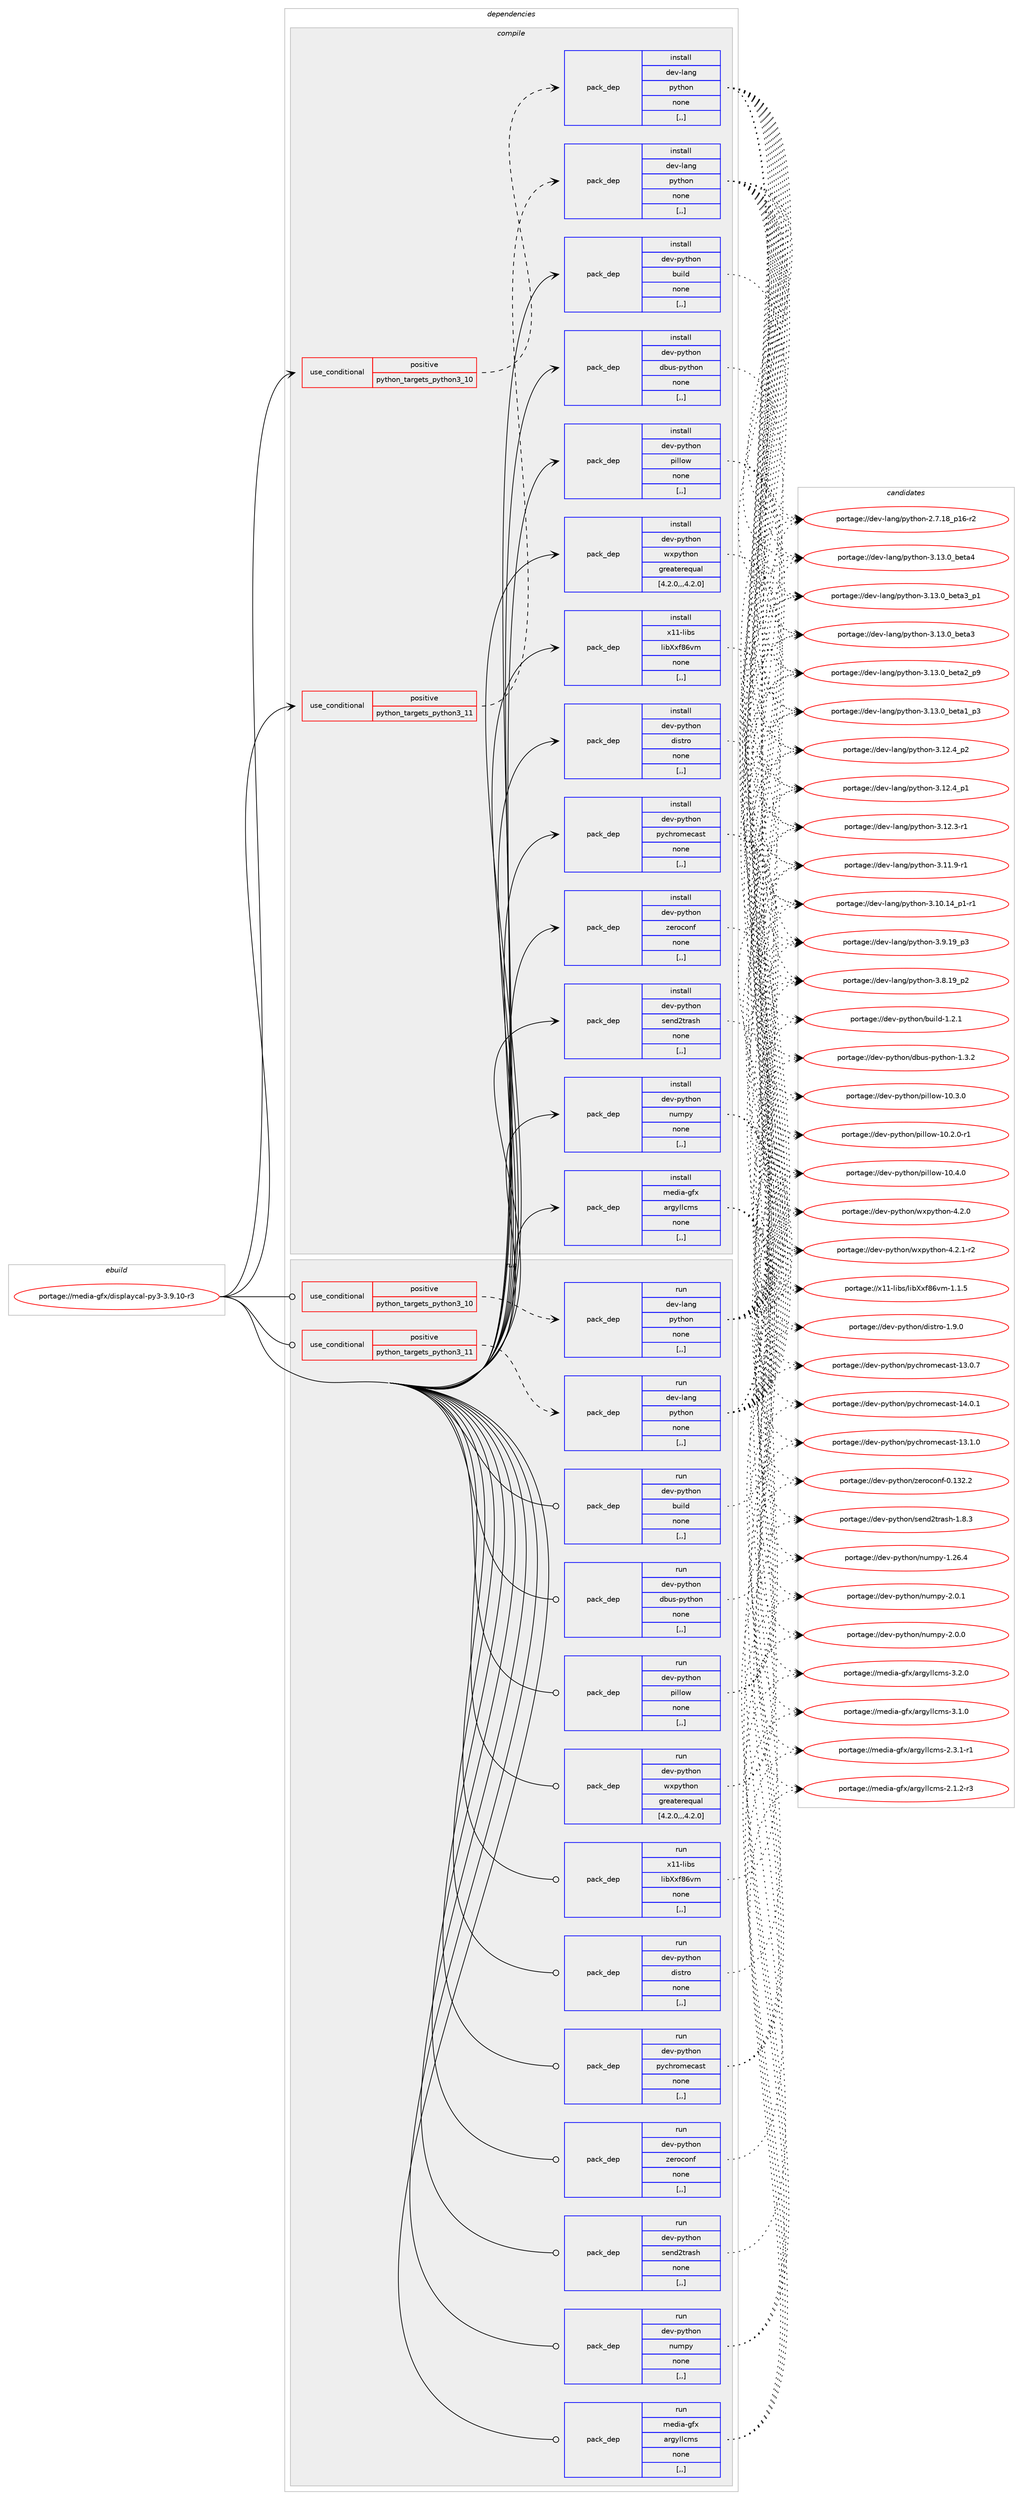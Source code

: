 digraph prolog {

# *************
# Graph options
# *************

newrank=true;
concentrate=true;
compound=true;
graph [rankdir=LR,fontname=Helvetica,fontsize=10,ranksep=1.5];#, ranksep=2.5, nodesep=0.2];
edge  [arrowhead=vee];
node  [fontname=Helvetica,fontsize=10];

# **********
# The ebuild
# **********

subgraph cluster_leftcol {
color=gray;
label=<<i>ebuild</i>>;
id [label="portage://media-gfx/displaycal-py3-3.9.10-r3", color=red, width=4, href="../media-gfx/displaycal-py3-3.9.10-r3.svg"];
}

# ****************
# The dependencies
# ****************

subgraph cluster_midcol {
color=gray;
label=<<i>dependencies</i>>;
subgraph cluster_compile {
fillcolor="#eeeeee";
style=filled;
label=<<i>compile</i>>;
subgraph cond72089 {
dependency286327 [label=<<TABLE BORDER="0" CELLBORDER="1" CELLSPACING="0" CELLPADDING="4"><TR><TD ROWSPAN="3" CELLPADDING="10">use_conditional</TD></TR><TR><TD>positive</TD></TR><TR><TD>python_targets_python3_10</TD></TR></TABLE>>, shape=none, color=red];
subgraph pack211916 {
dependency286328 [label=<<TABLE BORDER="0" CELLBORDER="1" CELLSPACING="0" CELLPADDING="4" WIDTH="220"><TR><TD ROWSPAN="6" CELLPADDING="30">pack_dep</TD></TR><TR><TD WIDTH="110">install</TD></TR><TR><TD>dev-lang</TD></TR><TR><TD>python</TD></TR><TR><TD>none</TD></TR><TR><TD>[,,]</TD></TR></TABLE>>, shape=none, color=blue];
}
dependency286327:e -> dependency286328:w [weight=20,style="dashed",arrowhead="vee"];
}
id:e -> dependency286327:w [weight=20,style="solid",arrowhead="vee"];
subgraph cond72090 {
dependency286329 [label=<<TABLE BORDER="0" CELLBORDER="1" CELLSPACING="0" CELLPADDING="4"><TR><TD ROWSPAN="3" CELLPADDING="10">use_conditional</TD></TR><TR><TD>positive</TD></TR><TR><TD>python_targets_python3_11</TD></TR></TABLE>>, shape=none, color=red];
subgraph pack211917 {
dependency286330 [label=<<TABLE BORDER="0" CELLBORDER="1" CELLSPACING="0" CELLPADDING="4" WIDTH="220"><TR><TD ROWSPAN="6" CELLPADDING="30">pack_dep</TD></TR><TR><TD WIDTH="110">install</TD></TR><TR><TD>dev-lang</TD></TR><TR><TD>python</TD></TR><TR><TD>none</TD></TR><TR><TD>[,,]</TD></TR></TABLE>>, shape=none, color=blue];
}
dependency286329:e -> dependency286330:w [weight=20,style="dashed",arrowhead="vee"];
}
id:e -> dependency286329:w [weight=20,style="solid",arrowhead="vee"];
subgraph pack211918 {
dependency286331 [label=<<TABLE BORDER="0" CELLBORDER="1" CELLSPACING="0" CELLPADDING="4" WIDTH="220"><TR><TD ROWSPAN="6" CELLPADDING="30">pack_dep</TD></TR><TR><TD WIDTH="110">install</TD></TR><TR><TD>dev-python</TD></TR><TR><TD>build</TD></TR><TR><TD>none</TD></TR><TR><TD>[,,]</TD></TR></TABLE>>, shape=none, color=blue];
}
id:e -> dependency286331:w [weight=20,style="solid",arrowhead="vee"];
subgraph pack211919 {
dependency286332 [label=<<TABLE BORDER="0" CELLBORDER="1" CELLSPACING="0" CELLPADDING="4" WIDTH="220"><TR><TD ROWSPAN="6" CELLPADDING="30">pack_dep</TD></TR><TR><TD WIDTH="110">install</TD></TR><TR><TD>dev-python</TD></TR><TR><TD>dbus-python</TD></TR><TR><TD>none</TD></TR><TR><TD>[,,]</TD></TR></TABLE>>, shape=none, color=blue];
}
id:e -> dependency286332:w [weight=20,style="solid",arrowhead="vee"];
subgraph pack211920 {
dependency286333 [label=<<TABLE BORDER="0" CELLBORDER="1" CELLSPACING="0" CELLPADDING="4" WIDTH="220"><TR><TD ROWSPAN="6" CELLPADDING="30">pack_dep</TD></TR><TR><TD WIDTH="110">install</TD></TR><TR><TD>dev-python</TD></TR><TR><TD>distro</TD></TR><TR><TD>none</TD></TR><TR><TD>[,,]</TD></TR></TABLE>>, shape=none, color=blue];
}
id:e -> dependency286333:w [weight=20,style="solid",arrowhead="vee"];
subgraph pack211921 {
dependency286334 [label=<<TABLE BORDER="0" CELLBORDER="1" CELLSPACING="0" CELLPADDING="4" WIDTH="220"><TR><TD ROWSPAN="6" CELLPADDING="30">pack_dep</TD></TR><TR><TD WIDTH="110">install</TD></TR><TR><TD>dev-python</TD></TR><TR><TD>numpy</TD></TR><TR><TD>none</TD></TR><TR><TD>[,,]</TD></TR></TABLE>>, shape=none, color=blue];
}
id:e -> dependency286334:w [weight=20,style="solid",arrowhead="vee"];
subgraph pack211922 {
dependency286335 [label=<<TABLE BORDER="0" CELLBORDER="1" CELLSPACING="0" CELLPADDING="4" WIDTH="220"><TR><TD ROWSPAN="6" CELLPADDING="30">pack_dep</TD></TR><TR><TD WIDTH="110">install</TD></TR><TR><TD>dev-python</TD></TR><TR><TD>pillow</TD></TR><TR><TD>none</TD></TR><TR><TD>[,,]</TD></TR></TABLE>>, shape=none, color=blue];
}
id:e -> dependency286335:w [weight=20,style="solid",arrowhead="vee"];
subgraph pack211923 {
dependency286336 [label=<<TABLE BORDER="0" CELLBORDER="1" CELLSPACING="0" CELLPADDING="4" WIDTH="220"><TR><TD ROWSPAN="6" CELLPADDING="30">pack_dep</TD></TR><TR><TD WIDTH="110">install</TD></TR><TR><TD>dev-python</TD></TR><TR><TD>pychromecast</TD></TR><TR><TD>none</TD></TR><TR><TD>[,,]</TD></TR></TABLE>>, shape=none, color=blue];
}
id:e -> dependency286336:w [weight=20,style="solid",arrowhead="vee"];
subgraph pack211924 {
dependency286337 [label=<<TABLE BORDER="0" CELLBORDER="1" CELLSPACING="0" CELLPADDING="4" WIDTH="220"><TR><TD ROWSPAN="6" CELLPADDING="30">pack_dep</TD></TR><TR><TD WIDTH="110">install</TD></TR><TR><TD>dev-python</TD></TR><TR><TD>send2trash</TD></TR><TR><TD>none</TD></TR><TR><TD>[,,]</TD></TR></TABLE>>, shape=none, color=blue];
}
id:e -> dependency286337:w [weight=20,style="solid",arrowhead="vee"];
subgraph pack211925 {
dependency286338 [label=<<TABLE BORDER="0" CELLBORDER="1" CELLSPACING="0" CELLPADDING="4" WIDTH="220"><TR><TD ROWSPAN="6" CELLPADDING="30">pack_dep</TD></TR><TR><TD WIDTH="110">install</TD></TR><TR><TD>dev-python</TD></TR><TR><TD>wxpython</TD></TR><TR><TD>greaterequal</TD></TR><TR><TD>[4.2.0,,,4.2.0]</TD></TR></TABLE>>, shape=none, color=blue];
}
id:e -> dependency286338:w [weight=20,style="solid",arrowhead="vee"];
subgraph pack211926 {
dependency286339 [label=<<TABLE BORDER="0" CELLBORDER="1" CELLSPACING="0" CELLPADDING="4" WIDTH="220"><TR><TD ROWSPAN="6" CELLPADDING="30">pack_dep</TD></TR><TR><TD WIDTH="110">install</TD></TR><TR><TD>dev-python</TD></TR><TR><TD>zeroconf</TD></TR><TR><TD>none</TD></TR><TR><TD>[,,]</TD></TR></TABLE>>, shape=none, color=blue];
}
id:e -> dependency286339:w [weight=20,style="solid",arrowhead="vee"];
subgraph pack211927 {
dependency286340 [label=<<TABLE BORDER="0" CELLBORDER="1" CELLSPACING="0" CELLPADDING="4" WIDTH="220"><TR><TD ROWSPAN="6" CELLPADDING="30">pack_dep</TD></TR><TR><TD WIDTH="110">install</TD></TR><TR><TD>media-gfx</TD></TR><TR><TD>argyllcms</TD></TR><TR><TD>none</TD></TR><TR><TD>[,,]</TD></TR></TABLE>>, shape=none, color=blue];
}
id:e -> dependency286340:w [weight=20,style="solid",arrowhead="vee"];
subgraph pack211928 {
dependency286341 [label=<<TABLE BORDER="0" CELLBORDER="1" CELLSPACING="0" CELLPADDING="4" WIDTH="220"><TR><TD ROWSPAN="6" CELLPADDING="30">pack_dep</TD></TR><TR><TD WIDTH="110">install</TD></TR><TR><TD>x11-libs</TD></TR><TR><TD>libXxf86vm</TD></TR><TR><TD>none</TD></TR><TR><TD>[,,]</TD></TR></TABLE>>, shape=none, color=blue];
}
id:e -> dependency286341:w [weight=20,style="solid",arrowhead="vee"];
}
subgraph cluster_compileandrun {
fillcolor="#eeeeee";
style=filled;
label=<<i>compile and run</i>>;
}
subgraph cluster_run {
fillcolor="#eeeeee";
style=filled;
label=<<i>run</i>>;
subgraph cond72091 {
dependency286342 [label=<<TABLE BORDER="0" CELLBORDER="1" CELLSPACING="0" CELLPADDING="4"><TR><TD ROWSPAN="3" CELLPADDING="10">use_conditional</TD></TR><TR><TD>positive</TD></TR><TR><TD>python_targets_python3_10</TD></TR></TABLE>>, shape=none, color=red];
subgraph pack211929 {
dependency286343 [label=<<TABLE BORDER="0" CELLBORDER="1" CELLSPACING="0" CELLPADDING="4" WIDTH="220"><TR><TD ROWSPAN="6" CELLPADDING="30">pack_dep</TD></TR><TR><TD WIDTH="110">run</TD></TR><TR><TD>dev-lang</TD></TR><TR><TD>python</TD></TR><TR><TD>none</TD></TR><TR><TD>[,,]</TD></TR></TABLE>>, shape=none, color=blue];
}
dependency286342:e -> dependency286343:w [weight=20,style="dashed",arrowhead="vee"];
}
id:e -> dependency286342:w [weight=20,style="solid",arrowhead="odot"];
subgraph cond72092 {
dependency286344 [label=<<TABLE BORDER="0" CELLBORDER="1" CELLSPACING="0" CELLPADDING="4"><TR><TD ROWSPAN="3" CELLPADDING="10">use_conditional</TD></TR><TR><TD>positive</TD></TR><TR><TD>python_targets_python3_11</TD></TR></TABLE>>, shape=none, color=red];
subgraph pack211930 {
dependency286345 [label=<<TABLE BORDER="0" CELLBORDER="1" CELLSPACING="0" CELLPADDING="4" WIDTH="220"><TR><TD ROWSPAN="6" CELLPADDING="30">pack_dep</TD></TR><TR><TD WIDTH="110">run</TD></TR><TR><TD>dev-lang</TD></TR><TR><TD>python</TD></TR><TR><TD>none</TD></TR><TR><TD>[,,]</TD></TR></TABLE>>, shape=none, color=blue];
}
dependency286344:e -> dependency286345:w [weight=20,style="dashed",arrowhead="vee"];
}
id:e -> dependency286344:w [weight=20,style="solid",arrowhead="odot"];
subgraph pack211931 {
dependency286346 [label=<<TABLE BORDER="0" CELLBORDER="1" CELLSPACING="0" CELLPADDING="4" WIDTH="220"><TR><TD ROWSPAN="6" CELLPADDING="30">pack_dep</TD></TR><TR><TD WIDTH="110">run</TD></TR><TR><TD>dev-python</TD></TR><TR><TD>build</TD></TR><TR><TD>none</TD></TR><TR><TD>[,,]</TD></TR></TABLE>>, shape=none, color=blue];
}
id:e -> dependency286346:w [weight=20,style="solid",arrowhead="odot"];
subgraph pack211932 {
dependency286347 [label=<<TABLE BORDER="0" CELLBORDER="1" CELLSPACING="0" CELLPADDING="4" WIDTH="220"><TR><TD ROWSPAN="6" CELLPADDING="30">pack_dep</TD></TR><TR><TD WIDTH="110">run</TD></TR><TR><TD>dev-python</TD></TR><TR><TD>dbus-python</TD></TR><TR><TD>none</TD></TR><TR><TD>[,,]</TD></TR></TABLE>>, shape=none, color=blue];
}
id:e -> dependency286347:w [weight=20,style="solid",arrowhead="odot"];
subgraph pack211933 {
dependency286348 [label=<<TABLE BORDER="0" CELLBORDER="1" CELLSPACING="0" CELLPADDING="4" WIDTH="220"><TR><TD ROWSPAN="6" CELLPADDING="30">pack_dep</TD></TR><TR><TD WIDTH="110">run</TD></TR><TR><TD>dev-python</TD></TR><TR><TD>distro</TD></TR><TR><TD>none</TD></TR><TR><TD>[,,]</TD></TR></TABLE>>, shape=none, color=blue];
}
id:e -> dependency286348:w [weight=20,style="solid",arrowhead="odot"];
subgraph pack211934 {
dependency286349 [label=<<TABLE BORDER="0" CELLBORDER="1" CELLSPACING="0" CELLPADDING="4" WIDTH="220"><TR><TD ROWSPAN="6" CELLPADDING="30">pack_dep</TD></TR><TR><TD WIDTH="110">run</TD></TR><TR><TD>dev-python</TD></TR><TR><TD>numpy</TD></TR><TR><TD>none</TD></TR><TR><TD>[,,]</TD></TR></TABLE>>, shape=none, color=blue];
}
id:e -> dependency286349:w [weight=20,style="solid",arrowhead="odot"];
subgraph pack211935 {
dependency286350 [label=<<TABLE BORDER="0" CELLBORDER="1" CELLSPACING="0" CELLPADDING="4" WIDTH="220"><TR><TD ROWSPAN="6" CELLPADDING="30">pack_dep</TD></TR><TR><TD WIDTH="110">run</TD></TR><TR><TD>dev-python</TD></TR><TR><TD>pillow</TD></TR><TR><TD>none</TD></TR><TR><TD>[,,]</TD></TR></TABLE>>, shape=none, color=blue];
}
id:e -> dependency286350:w [weight=20,style="solid",arrowhead="odot"];
subgraph pack211936 {
dependency286351 [label=<<TABLE BORDER="0" CELLBORDER="1" CELLSPACING="0" CELLPADDING="4" WIDTH="220"><TR><TD ROWSPAN="6" CELLPADDING="30">pack_dep</TD></TR><TR><TD WIDTH="110">run</TD></TR><TR><TD>dev-python</TD></TR><TR><TD>pychromecast</TD></TR><TR><TD>none</TD></TR><TR><TD>[,,]</TD></TR></TABLE>>, shape=none, color=blue];
}
id:e -> dependency286351:w [weight=20,style="solid",arrowhead="odot"];
subgraph pack211937 {
dependency286352 [label=<<TABLE BORDER="0" CELLBORDER="1" CELLSPACING="0" CELLPADDING="4" WIDTH="220"><TR><TD ROWSPAN="6" CELLPADDING="30">pack_dep</TD></TR><TR><TD WIDTH="110">run</TD></TR><TR><TD>dev-python</TD></TR><TR><TD>send2trash</TD></TR><TR><TD>none</TD></TR><TR><TD>[,,]</TD></TR></TABLE>>, shape=none, color=blue];
}
id:e -> dependency286352:w [weight=20,style="solid",arrowhead="odot"];
subgraph pack211938 {
dependency286353 [label=<<TABLE BORDER="0" CELLBORDER="1" CELLSPACING="0" CELLPADDING="4" WIDTH="220"><TR><TD ROWSPAN="6" CELLPADDING="30">pack_dep</TD></TR><TR><TD WIDTH="110">run</TD></TR><TR><TD>dev-python</TD></TR><TR><TD>wxpython</TD></TR><TR><TD>greaterequal</TD></TR><TR><TD>[4.2.0,,,4.2.0]</TD></TR></TABLE>>, shape=none, color=blue];
}
id:e -> dependency286353:w [weight=20,style="solid",arrowhead="odot"];
subgraph pack211939 {
dependency286354 [label=<<TABLE BORDER="0" CELLBORDER="1" CELLSPACING="0" CELLPADDING="4" WIDTH="220"><TR><TD ROWSPAN="6" CELLPADDING="30">pack_dep</TD></TR><TR><TD WIDTH="110">run</TD></TR><TR><TD>dev-python</TD></TR><TR><TD>zeroconf</TD></TR><TR><TD>none</TD></TR><TR><TD>[,,]</TD></TR></TABLE>>, shape=none, color=blue];
}
id:e -> dependency286354:w [weight=20,style="solid",arrowhead="odot"];
subgraph pack211940 {
dependency286355 [label=<<TABLE BORDER="0" CELLBORDER="1" CELLSPACING="0" CELLPADDING="4" WIDTH="220"><TR><TD ROWSPAN="6" CELLPADDING="30">pack_dep</TD></TR><TR><TD WIDTH="110">run</TD></TR><TR><TD>media-gfx</TD></TR><TR><TD>argyllcms</TD></TR><TR><TD>none</TD></TR><TR><TD>[,,]</TD></TR></TABLE>>, shape=none, color=blue];
}
id:e -> dependency286355:w [weight=20,style="solid",arrowhead="odot"];
subgraph pack211941 {
dependency286356 [label=<<TABLE BORDER="0" CELLBORDER="1" CELLSPACING="0" CELLPADDING="4" WIDTH="220"><TR><TD ROWSPAN="6" CELLPADDING="30">pack_dep</TD></TR><TR><TD WIDTH="110">run</TD></TR><TR><TD>x11-libs</TD></TR><TR><TD>libXxf86vm</TD></TR><TR><TD>none</TD></TR><TR><TD>[,,]</TD></TR></TABLE>>, shape=none, color=blue];
}
id:e -> dependency286356:w [weight=20,style="solid",arrowhead="odot"];
}
}

# **************
# The candidates
# **************

subgraph cluster_choices {
rank=same;
color=gray;
label=<<i>candidates</i>>;

subgraph choice211916 {
color=black;
nodesep=1;
choice1001011184510897110103471121211161041111104551464951464895981011169752 [label="portage://dev-lang/python-3.13.0_beta4", color=red, width=4,href="../dev-lang/python-3.13.0_beta4.svg"];
choice10010111845108971101034711212111610411111045514649514648959810111697519511249 [label="portage://dev-lang/python-3.13.0_beta3_p1", color=red, width=4,href="../dev-lang/python-3.13.0_beta3_p1.svg"];
choice1001011184510897110103471121211161041111104551464951464895981011169751 [label="portage://dev-lang/python-3.13.0_beta3", color=red, width=4,href="../dev-lang/python-3.13.0_beta3.svg"];
choice10010111845108971101034711212111610411111045514649514648959810111697509511257 [label="portage://dev-lang/python-3.13.0_beta2_p9", color=red, width=4,href="../dev-lang/python-3.13.0_beta2_p9.svg"];
choice10010111845108971101034711212111610411111045514649514648959810111697499511251 [label="portage://dev-lang/python-3.13.0_beta1_p3", color=red, width=4,href="../dev-lang/python-3.13.0_beta1_p3.svg"];
choice100101118451089711010347112121116104111110455146495046529511250 [label="portage://dev-lang/python-3.12.4_p2", color=red, width=4,href="../dev-lang/python-3.12.4_p2.svg"];
choice100101118451089711010347112121116104111110455146495046529511249 [label="portage://dev-lang/python-3.12.4_p1", color=red, width=4,href="../dev-lang/python-3.12.4_p1.svg"];
choice100101118451089711010347112121116104111110455146495046514511449 [label="portage://dev-lang/python-3.12.3-r1", color=red, width=4,href="../dev-lang/python-3.12.3-r1.svg"];
choice100101118451089711010347112121116104111110455146494946574511449 [label="portage://dev-lang/python-3.11.9-r1", color=red, width=4,href="../dev-lang/python-3.11.9-r1.svg"];
choice100101118451089711010347112121116104111110455146494846495295112494511449 [label="portage://dev-lang/python-3.10.14_p1-r1", color=red, width=4,href="../dev-lang/python-3.10.14_p1-r1.svg"];
choice100101118451089711010347112121116104111110455146574649579511251 [label="portage://dev-lang/python-3.9.19_p3", color=red, width=4,href="../dev-lang/python-3.9.19_p3.svg"];
choice100101118451089711010347112121116104111110455146564649579511250 [label="portage://dev-lang/python-3.8.19_p2", color=red, width=4,href="../dev-lang/python-3.8.19_p2.svg"];
choice100101118451089711010347112121116104111110455046554649569511249544511450 [label="portage://dev-lang/python-2.7.18_p16-r2", color=red, width=4,href="../dev-lang/python-2.7.18_p16-r2.svg"];
dependency286328:e -> choice1001011184510897110103471121211161041111104551464951464895981011169752:w [style=dotted,weight="100"];
dependency286328:e -> choice10010111845108971101034711212111610411111045514649514648959810111697519511249:w [style=dotted,weight="100"];
dependency286328:e -> choice1001011184510897110103471121211161041111104551464951464895981011169751:w [style=dotted,weight="100"];
dependency286328:e -> choice10010111845108971101034711212111610411111045514649514648959810111697509511257:w [style=dotted,weight="100"];
dependency286328:e -> choice10010111845108971101034711212111610411111045514649514648959810111697499511251:w [style=dotted,weight="100"];
dependency286328:e -> choice100101118451089711010347112121116104111110455146495046529511250:w [style=dotted,weight="100"];
dependency286328:e -> choice100101118451089711010347112121116104111110455146495046529511249:w [style=dotted,weight="100"];
dependency286328:e -> choice100101118451089711010347112121116104111110455146495046514511449:w [style=dotted,weight="100"];
dependency286328:e -> choice100101118451089711010347112121116104111110455146494946574511449:w [style=dotted,weight="100"];
dependency286328:e -> choice100101118451089711010347112121116104111110455146494846495295112494511449:w [style=dotted,weight="100"];
dependency286328:e -> choice100101118451089711010347112121116104111110455146574649579511251:w [style=dotted,weight="100"];
dependency286328:e -> choice100101118451089711010347112121116104111110455146564649579511250:w [style=dotted,weight="100"];
dependency286328:e -> choice100101118451089711010347112121116104111110455046554649569511249544511450:w [style=dotted,weight="100"];
}
subgraph choice211917 {
color=black;
nodesep=1;
choice1001011184510897110103471121211161041111104551464951464895981011169752 [label="portage://dev-lang/python-3.13.0_beta4", color=red, width=4,href="../dev-lang/python-3.13.0_beta4.svg"];
choice10010111845108971101034711212111610411111045514649514648959810111697519511249 [label="portage://dev-lang/python-3.13.0_beta3_p1", color=red, width=4,href="../dev-lang/python-3.13.0_beta3_p1.svg"];
choice1001011184510897110103471121211161041111104551464951464895981011169751 [label="portage://dev-lang/python-3.13.0_beta3", color=red, width=4,href="../dev-lang/python-3.13.0_beta3.svg"];
choice10010111845108971101034711212111610411111045514649514648959810111697509511257 [label="portage://dev-lang/python-3.13.0_beta2_p9", color=red, width=4,href="../dev-lang/python-3.13.0_beta2_p9.svg"];
choice10010111845108971101034711212111610411111045514649514648959810111697499511251 [label="portage://dev-lang/python-3.13.0_beta1_p3", color=red, width=4,href="../dev-lang/python-3.13.0_beta1_p3.svg"];
choice100101118451089711010347112121116104111110455146495046529511250 [label="portage://dev-lang/python-3.12.4_p2", color=red, width=4,href="../dev-lang/python-3.12.4_p2.svg"];
choice100101118451089711010347112121116104111110455146495046529511249 [label="portage://dev-lang/python-3.12.4_p1", color=red, width=4,href="../dev-lang/python-3.12.4_p1.svg"];
choice100101118451089711010347112121116104111110455146495046514511449 [label="portage://dev-lang/python-3.12.3-r1", color=red, width=4,href="../dev-lang/python-3.12.3-r1.svg"];
choice100101118451089711010347112121116104111110455146494946574511449 [label="portage://dev-lang/python-3.11.9-r1", color=red, width=4,href="../dev-lang/python-3.11.9-r1.svg"];
choice100101118451089711010347112121116104111110455146494846495295112494511449 [label="portage://dev-lang/python-3.10.14_p1-r1", color=red, width=4,href="../dev-lang/python-3.10.14_p1-r1.svg"];
choice100101118451089711010347112121116104111110455146574649579511251 [label="portage://dev-lang/python-3.9.19_p3", color=red, width=4,href="../dev-lang/python-3.9.19_p3.svg"];
choice100101118451089711010347112121116104111110455146564649579511250 [label="portage://dev-lang/python-3.8.19_p2", color=red, width=4,href="../dev-lang/python-3.8.19_p2.svg"];
choice100101118451089711010347112121116104111110455046554649569511249544511450 [label="portage://dev-lang/python-2.7.18_p16-r2", color=red, width=4,href="../dev-lang/python-2.7.18_p16-r2.svg"];
dependency286330:e -> choice1001011184510897110103471121211161041111104551464951464895981011169752:w [style=dotted,weight="100"];
dependency286330:e -> choice10010111845108971101034711212111610411111045514649514648959810111697519511249:w [style=dotted,weight="100"];
dependency286330:e -> choice1001011184510897110103471121211161041111104551464951464895981011169751:w [style=dotted,weight="100"];
dependency286330:e -> choice10010111845108971101034711212111610411111045514649514648959810111697509511257:w [style=dotted,weight="100"];
dependency286330:e -> choice10010111845108971101034711212111610411111045514649514648959810111697499511251:w [style=dotted,weight="100"];
dependency286330:e -> choice100101118451089711010347112121116104111110455146495046529511250:w [style=dotted,weight="100"];
dependency286330:e -> choice100101118451089711010347112121116104111110455146495046529511249:w [style=dotted,weight="100"];
dependency286330:e -> choice100101118451089711010347112121116104111110455146495046514511449:w [style=dotted,weight="100"];
dependency286330:e -> choice100101118451089711010347112121116104111110455146494946574511449:w [style=dotted,weight="100"];
dependency286330:e -> choice100101118451089711010347112121116104111110455146494846495295112494511449:w [style=dotted,weight="100"];
dependency286330:e -> choice100101118451089711010347112121116104111110455146574649579511251:w [style=dotted,weight="100"];
dependency286330:e -> choice100101118451089711010347112121116104111110455146564649579511250:w [style=dotted,weight="100"];
dependency286330:e -> choice100101118451089711010347112121116104111110455046554649569511249544511450:w [style=dotted,weight="100"];
}
subgraph choice211918 {
color=black;
nodesep=1;
choice100101118451121211161041111104798117105108100454946504649 [label="portage://dev-python/build-1.2.1", color=red, width=4,href="../dev-python/build-1.2.1.svg"];
dependency286331:e -> choice100101118451121211161041111104798117105108100454946504649:w [style=dotted,weight="100"];
}
subgraph choice211919 {
color=black;
nodesep=1;
choice10010111845112121116104111110471009811711545112121116104111110454946514650 [label="portage://dev-python/dbus-python-1.3.2", color=red, width=4,href="../dev-python/dbus-python-1.3.2.svg"];
dependency286332:e -> choice10010111845112121116104111110471009811711545112121116104111110454946514650:w [style=dotted,weight="100"];
}
subgraph choice211920 {
color=black;
nodesep=1;
choice1001011184511212111610411111047100105115116114111454946574648 [label="portage://dev-python/distro-1.9.0", color=red, width=4,href="../dev-python/distro-1.9.0.svg"];
dependency286333:e -> choice1001011184511212111610411111047100105115116114111454946574648:w [style=dotted,weight="100"];
}
subgraph choice211921 {
color=black;
nodesep=1;
choice1001011184511212111610411111047110117109112121455046484649 [label="portage://dev-python/numpy-2.0.1", color=red, width=4,href="../dev-python/numpy-2.0.1.svg"];
choice1001011184511212111610411111047110117109112121455046484648 [label="portage://dev-python/numpy-2.0.0", color=red, width=4,href="../dev-python/numpy-2.0.0.svg"];
choice100101118451121211161041111104711011710911212145494650544652 [label="portage://dev-python/numpy-1.26.4", color=red, width=4,href="../dev-python/numpy-1.26.4.svg"];
dependency286334:e -> choice1001011184511212111610411111047110117109112121455046484649:w [style=dotted,weight="100"];
dependency286334:e -> choice1001011184511212111610411111047110117109112121455046484648:w [style=dotted,weight="100"];
dependency286334:e -> choice100101118451121211161041111104711011710911212145494650544652:w [style=dotted,weight="100"];
}
subgraph choice211922 {
color=black;
nodesep=1;
choice100101118451121211161041111104711210510810811111945494846524648 [label="portage://dev-python/pillow-10.4.0", color=red, width=4,href="../dev-python/pillow-10.4.0.svg"];
choice100101118451121211161041111104711210510810811111945494846514648 [label="portage://dev-python/pillow-10.3.0", color=red, width=4,href="../dev-python/pillow-10.3.0.svg"];
choice1001011184511212111610411111047112105108108111119454948465046484511449 [label="portage://dev-python/pillow-10.2.0-r1", color=red, width=4,href="../dev-python/pillow-10.2.0-r1.svg"];
dependency286335:e -> choice100101118451121211161041111104711210510810811111945494846524648:w [style=dotted,weight="100"];
dependency286335:e -> choice100101118451121211161041111104711210510810811111945494846514648:w [style=dotted,weight="100"];
dependency286335:e -> choice1001011184511212111610411111047112105108108111119454948465046484511449:w [style=dotted,weight="100"];
}
subgraph choice211923 {
color=black;
nodesep=1;
choice100101118451121211161041111104711212199104114111109101999711511645495246484649 [label="portage://dev-python/pychromecast-14.0.1", color=red, width=4,href="../dev-python/pychromecast-14.0.1.svg"];
choice100101118451121211161041111104711212199104114111109101999711511645495146494648 [label="portage://dev-python/pychromecast-13.1.0", color=red, width=4,href="../dev-python/pychromecast-13.1.0.svg"];
choice100101118451121211161041111104711212199104114111109101999711511645495146484655 [label="portage://dev-python/pychromecast-13.0.7", color=red, width=4,href="../dev-python/pychromecast-13.0.7.svg"];
dependency286336:e -> choice100101118451121211161041111104711212199104114111109101999711511645495246484649:w [style=dotted,weight="100"];
dependency286336:e -> choice100101118451121211161041111104711212199104114111109101999711511645495146494648:w [style=dotted,weight="100"];
dependency286336:e -> choice100101118451121211161041111104711212199104114111109101999711511645495146484655:w [style=dotted,weight="100"];
}
subgraph choice211924 {
color=black;
nodesep=1;
choice10010111845112121116104111110471151011101005011611497115104454946564651 [label="portage://dev-python/send2trash-1.8.3", color=red, width=4,href="../dev-python/send2trash-1.8.3.svg"];
dependency286337:e -> choice10010111845112121116104111110471151011101005011611497115104454946564651:w [style=dotted,weight="100"];
}
subgraph choice211925 {
color=black;
nodesep=1;
choice10010111845112121116104111110471191201121211161041111104552465046494511450 [label="portage://dev-python/wxpython-4.2.1-r2", color=red, width=4,href="../dev-python/wxpython-4.2.1-r2.svg"];
choice1001011184511212111610411111047119120112121116104111110455246504648 [label="portage://dev-python/wxpython-4.2.0", color=red, width=4,href="../dev-python/wxpython-4.2.0.svg"];
dependency286338:e -> choice10010111845112121116104111110471191201121211161041111104552465046494511450:w [style=dotted,weight="100"];
dependency286338:e -> choice1001011184511212111610411111047119120112121116104111110455246504648:w [style=dotted,weight="100"];
}
subgraph choice211926 {
color=black;
nodesep=1;
choice1001011184511212111610411111047122101114111991111101024548464951504650 [label="portage://dev-python/zeroconf-0.132.2", color=red, width=4,href="../dev-python/zeroconf-0.132.2.svg"];
dependency286339:e -> choice1001011184511212111610411111047122101114111991111101024548464951504650:w [style=dotted,weight="100"];
}
subgraph choice211927 {
color=black;
nodesep=1;
choice1091011001059745103102120479711410312110810899109115455146504648 [label="portage://media-gfx/argyllcms-3.2.0", color=red, width=4,href="../media-gfx/argyllcms-3.2.0.svg"];
choice1091011001059745103102120479711410312110810899109115455146494648 [label="portage://media-gfx/argyllcms-3.1.0", color=red, width=4,href="../media-gfx/argyllcms-3.1.0.svg"];
choice10910110010597451031021204797114103121108108991091154550465146494511449 [label="portage://media-gfx/argyllcms-2.3.1-r1", color=red, width=4,href="../media-gfx/argyllcms-2.3.1-r1.svg"];
choice10910110010597451031021204797114103121108108991091154550464946504511451 [label="portage://media-gfx/argyllcms-2.1.2-r3", color=red, width=4,href="../media-gfx/argyllcms-2.1.2-r3.svg"];
dependency286340:e -> choice1091011001059745103102120479711410312110810899109115455146504648:w [style=dotted,weight="100"];
dependency286340:e -> choice1091011001059745103102120479711410312110810899109115455146494648:w [style=dotted,weight="100"];
dependency286340:e -> choice10910110010597451031021204797114103121108108991091154550465146494511449:w [style=dotted,weight="100"];
dependency286340:e -> choice10910110010597451031021204797114103121108108991091154550464946504511451:w [style=dotted,weight="100"];
}
subgraph choice211928 {
color=black;
nodesep=1;
choice120494945108105981154710810598881201025654118109454946494653 [label="portage://x11-libs/libXxf86vm-1.1.5", color=red, width=4,href="../x11-libs/libXxf86vm-1.1.5.svg"];
dependency286341:e -> choice120494945108105981154710810598881201025654118109454946494653:w [style=dotted,weight="100"];
}
subgraph choice211929 {
color=black;
nodesep=1;
choice1001011184510897110103471121211161041111104551464951464895981011169752 [label="portage://dev-lang/python-3.13.0_beta4", color=red, width=4,href="../dev-lang/python-3.13.0_beta4.svg"];
choice10010111845108971101034711212111610411111045514649514648959810111697519511249 [label="portage://dev-lang/python-3.13.0_beta3_p1", color=red, width=4,href="../dev-lang/python-3.13.0_beta3_p1.svg"];
choice1001011184510897110103471121211161041111104551464951464895981011169751 [label="portage://dev-lang/python-3.13.0_beta3", color=red, width=4,href="../dev-lang/python-3.13.0_beta3.svg"];
choice10010111845108971101034711212111610411111045514649514648959810111697509511257 [label="portage://dev-lang/python-3.13.0_beta2_p9", color=red, width=4,href="../dev-lang/python-3.13.0_beta2_p9.svg"];
choice10010111845108971101034711212111610411111045514649514648959810111697499511251 [label="portage://dev-lang/python-3.13.0_beta1_p3", color=red, width=4,href="../dev-lang/python-3.13.0_beta1_p3.svg"];
choice100101118451089711010347112121116104111110455146495046529511250 [label="portage://dev-lang/python-3.12.4_p2", color=red, width=4,href="../dev-lang/python-3.12.4_p2.svg"];
choice100101118451089711010347112121116104111110455146495046529511249 [label="portage://dev-lang/python-3.12.4_p1", color=red, width=4,href="../dev-lang/python-3.12.4_p1.svg"];
choice100101118451089711010347112121116104111110455146495046514511449 [label="portage://dev-lang/python-3.12.3-r1", color=red, width=4,href="../dev-lang/python-3.12.3-r1.svg"];
choice100101118451089711010347112121116104111110455146494946574511449 [label="portage://dev-lang/python-3.11.9-r1", color=red, width=4,href="../dev-lang/python-3.11.9-r1.svg"];
choice100101118451089711010347112121116104111110455146494846495295112494511449 [label="portage://dev-lang/python-3.10.14_p1-r1", color=red, width=4,href="../dev-lang/python-3.10.14_p1-r1.svg"];
choice100101118451089711010347112121116104111110455146574649579511251 [label="portage://dev-lang/python-3.9.19_p3", color=red, width=4,href="../dev-lang/python-3.9.19_p3.svg"];
choice100101118451089711010347112121116104111110455146564649579511250 [label="portage://dev-lang/python-3.8.19_p2", color=red, width=4,href="../dev-lang/python-3.8.19_p2.svg"];
choice100101118451089711010347112121116104111110455046554649569511249544511450 [label="portage://dev-lang/python-2.7.18_p16-r2", color=red, width=4,href="../dev-lang/python-2.7.18_p16-r2.svg"];
dependency286343:e -> choice1001011184510897110103471121211161041111104551464951464895981011169752:w [style=dotted,weight="100"];
dependency286343:e -> choice10010111845108971101034711212111610411111045514649514648959810111697519511249:w [style=dotted,weight="100"];
dependency286343:e -> choice1001011184510897110103471121211161041111104551464951464895981011169751:w [style=dotted,weight="100"];
dependency286343:e -> choice10010111845108971101034711212111610411111045514649514648959810111697509511257:w [style=dotted,weight="100"];
dependency286343:e -> choice10010111845108971101034711212111610411111045514649514648959810111697499511251:w [style=dotted,weight="100"];
dependency286343:e -> choice100101118451089711010347112121116104111110455146495046529511250:w [style=dotted,weight="100"];
dependency286343:e -> choice100101118451089711010347112121116104111110455146495046529511249:w [style=dotted,weight="100"];
dependency286343:e -> choice100101118451089711010347112121116104111110455146495046514511449:w [style=dotted,weight="100"];
dependency286343:e -> choice100101118451089711010347112121116104111110455146494946574511449:w [style=dotted,weight="100"];
dependency286343:e -> choice100101118451089711010347112121116104111110455146494846495295112494511449:w [style=dotted,weight="100"];
dependency286343:e -> choice100101118451089711010347112121116104111110455146574649579511251:w [style=dotted,weight="100"];
dependency286343:e -> choice100101118451089711010347112121116104111110455146564649579511250:w [style=dotted,weight="100"];
dependency286343:e -> choice100101118451089711010347112121116104111110455046554649569511249544511450:w [style=dotted,weight="100"];
}
subgraph choice211930 {
color=black;
nodesep=1;
choice1001011184510897110103471121211161041111104551464951464895981011169752 [label="portage://dev-lang/python-3.13.0_beta4", color=red, width=4,href="../dev-lang/python-3.13.0_beta4.svg"];
choice10010111845108971101034711212111610411111045514649514648959810111697519511249 [label="portage://dev-lang/python-3.13.0_beta3_p1", color=red, width=4,href="../dev-lang/python-3.13.0_beta3_p1.svg"];
choice1001011184510897110103471121211161041111104551464951464895981011169751 [label="portage://dev-lang/python-3.13.0_beta3", color=red, width=4,href="../dev-lang/python-3.13.0_beta3.svg"];
choice10010111845108971101034711212111610411111045514649514648959810111697509511257 [label="portage://dev-lang/python-3.13.0_beta2_p9", color=red, width=4,href="../dev-lang/python-3.13.0_beta2_p9.svg"];
choice10010111845108971101034711212111610411111045514649514648959810111697499511251 [label="portage://dev-lang/python-3.13.0_beta1_p3", color=red, width=4,href="../dev-lang/python-3.13.0_beta1_p3.svg"];
choice100101118451089711010347112121116104111110455146495046529511250 [label="portage://dev-lang/python-3.12.4_p2", color=red, width=4,href="../dev-lang/python-3.12.4_p2.svg"];
choice100101118451089711010347112121116104111110455146495046529511249 [label="portage://dev-lang/python-3.12.4_p1", color=red, width=4,href="../dev-lang/python-3.12.4_p1.svg"];
choice100101118451089711010347112121116104111110455146495046514511449 [label="portage://dev-lang/python-3.12.3-r1", color=red, width=4,href="../dev-lang/python-3.12.3-r1.svg"];
choice100101118451089711010347112121116104111110455146494946574511449 [label="portage://dev-lang/python-3.11.9-r1", color=red, width=4,href="../dev-lang/python-3.11.9-r1.svg"];
choice100101118451089711010347112121116104111110455146494846495295112494511449 [label="portage://dev-lang/python-3.10.14_p1-r1", color=red, width=4,href="../dev-lang/python-3.10.14_p1-r1.svg"];
choice100101118451089711010347112121116104111110455146574649579511251 [label="portage://dev-lang/python-3.9.19_p3", color=red, width=4,href="../dev-lang/python-3.9.19_p3.svg"];
choice100101118451089711010347112121116104111110455146564649579511250 [label="portage://dev-lang/python-3.8.19_p2", color=red, width=4,href="../dev-lang/python-3.8.19_p2.svg"];
choice100101118451089711010347112121116104111110455046554649569511249544511450 [label="portage://dev-lang/python-2.7.18_p16-r2", color=red, width=4,href="../dev-lang/python-2.7.18_p16-r2.svg"];
dependency286345:e -> choice1001011184510897110103471121211161041111104551464951464895981011169752:w [style=dotted,weight="100"];
dependency286345:e -> choice10010111845108971101034711212111610411111045514649514648959810111697519511249:w [style=dotted,weight="100"];
dependency286345:e -> choice1001011184510897110103471121211161041111104551464951464895981011169751:w [style=dotted,weight="100"];
dependency286345:e -> choice10010111845108971101034711212111610411111045514649514648959810111697509511257:w [style=dotted,weight="100"];
dependency286345:e -> choice10010111845108971101034711212111610411111045514649514648959810111697499511251:w [style=dotted,weight="100"];
dependency286345:e -> choice100101118451089711010347112121116104111110455146495046529511250:w [style=dotted,weight="100"];
dependency286345:e -> choice100101118451089711010347112121116104111110455146495046529511249:w [style=dotted,weight="100"];
dependency286345:e -> choice100101118451089711010347112121116104111110455146495046514511449:w [style=dotted,weight="100"];
dependency286345:e -> choice100101118451089711010347112121116104111110455146494946574511449:w [style=dotted,weight="100"];
dependency286345:e -> choice100101118451089711010347112121116104111110455146494846495295112494511449:w [style=dotted,weight="100"];
dependency286345:e -> choice100101118451089711010347112121116104111110455146574649579511251:w [style=dotted,weight="100"];
dependency286345:e -> choice100101118451089711010347112121116104111110455146564649579511250:w [style=dotted,weight="100"];
dependency286345:e -> choice100101118451089711010347112121116104111110455046554649569511249544511450:w [style=dotted,weight="100"];
}
subgraph choice211931 {
color=black;
nodesep=1;
choice100101118451121211161041111104798117105108100454946504649 [label="portage://dev-python/build-1.2.1", color=red, width=4,href="../dev-python/build-1.2.1.svg"];
dependency286346:e -> choice100101118451121211161041111104798117105108100454946504649:w [style=dotted,weight="100"];
}
subgraph choice211932 {
color=black;
nodesep=1;
choice10010111845112121116104111110471009811711545112121116104111110454946514650 [label="portage://dev-python/dbus-python-1.3.2", color=red, width=4,href="../dev-python/dbus-python-1.3.2.svg"];
dependency286347:e -> choice10010111845112121116104111110471009811711545112121116104111110454946514650:w [style=dotted,weight="100"];
}
subgraph choice211933 {
color=black;
nodesep=1;
choice1001011184511212111610411111047100105115116114111454946574648 [label="portage://dev-python/distro-1.9.0", color=red, width=4,href="../dev-python/distro-1.9.0.svg"];
dependency286348:e -> choice1001011184511212111610411111047100105115116114111454946574648:w [style=dotted,weight="100"];
}
subgraph choice211934 {
color=black;
nodesep=1;
choice1001011184511212111610411111047110117109112121455046484649 [label="portage://dev-python/numpy-2.0.1", color=red, width=4,href="../dev-python/numpy-2.0.1.svg"];
choice1001011184511212111610411111047110117109112121455046484648 [label="portage://dev-python/numpy-2.0.0", color=red, width=4,href="../dev-python/numpy-2.0.0.svg"];
choice100101118451121211161041111104711011710911212145494650544652 [label="portage://dev-python/numpy-1.26.4", color=red, width=4,href="../dev-python/numpy-1.26.4.svg"];
dependency286349:e -> choice1001011184511212111610411111047110117109112121455046484649:w [style=dotted,weight="100"];
dependency286349:e -> choice1001011184511212111610411111047110117109112121455046484648:w [style=dotted,weight="100"];
dependency286349:e -> choice100101118451121211161041111104711011710911212145494650544652:w [style=dotted,weight="100"];
}
subgraph choice211935 {
color=black;
nodesep=1;
choice100101118451121211161041111104711210510810811111945494846524648 [label="portage://dev-python/pillow-10.4.0", color=red, width=4,href="../dev-python/pillow-10.4.0.svg"];
choice100101118451121211161041111104711210510810811111945494846514648 [label="portage://dev-python/pillow-10.3.0", color=red, width=4,href="../dev-python/pillow-10.3.0.svg"];
choice1001011184511212111610411111047112105108108111119454948465046484511449 [label="portage://dev-python/pillow-10.2.0-r1", color=red, width=4,href="../dev-python/pillow-10.2.0-r1.svg"];
dependency286350:e -> choice100101118451121211161041111104711210510810811111945494846524648:w [style=dotted,weight="100"];
dependency286350:e -> choice100101118451121211161041111104711210510810811111945494846514648:w [style=dotted,weight="100"];
dependency286350:e -> choice1001011184511212111610411111047112105108108111119454948465046484511449:w [style=dotted,weight="100"];
}
subgraph choice211936 {
color=black;
nodesep=1;
choice100101118451121211161041111104711212199104114111109101999711511645495246484649 [label="portage://dev-python/pychromecast-14.0.1", color=red, width=4,href="../dev-python/pychromecast-14.0.1.svg"];
choice100101118451121211161041111104711212199104114111109101999711511645495146494648 [label="portage://dev-python/pychromecast-13.1.0", color=red, width=4,href="../dev-python/pychromecast-13.1.0.svg"];
choice100101118451121211161041111104711212199104114111109101999711511645495146484655 [label="portage://dev-python/pychromecast-13.0.7", color=red, width=4,href="../dev-python/pychromecast-13.0.7.svg"];
dependency286351:e -> choice100101118451121211161041111104711212199104114111109101999711511645495246484649:w [style=dotted,weight="100"];
dependency286351:e -> choice100101118451121211161041111104711212199104114111109101999711511645495146494648:w [style=dotted,weight="100"];
dependency286351:e -> choice100101118451121211161041111104711212199104114111109101999711511645495146484655:w [style=dotted,weight="100"];
}
subgraph choice211937 {
color=black;
nodesep=1;
choice10010111845112121116104111110471151011101005011611497115104454946564651 [label="portage://dev-python/send2trash-1.8.3", color=red, width=4,href="../dev-python/send2trash-1.8.3.svg"];
dependency286352:e -> choice10010111845112121116104111110471151011101005011611497115104454946564651:w [style=dotted,weight="100"];
}
subgraph choice211938 {
color=black;
nodesep=1;
choice10010111845112121116104111110471191201121211161041111104552465046494511450 [label="portage://dev-python/wxpython-4.2.1-r2", color=red, width=4,href="../dev-python/wxpython-4.2.1-r2.svg"];
choice1001011184511212111610411111047119120112121116104111110455246504648 [label="portage://dev-python/wxpython-4.2.0", color=red, width=4,href="../dev-python/wxpython-4.2.0.svg"];
dependency286353:e -> choice10010111845112121116104111110471191201121211161041111104552465046494511450:w [style=dotted,weight="100"];
dependency286353:e -> choice1001011184511212111610411111047119120112121116104111110455246504648:w [style=dotted,weight="100"];
}
subgraph choice211939 {
color=black;
nodesep=1;
choice1001011184511212111610411111047122101114111991111101024548464951504650 [label="portage://dev-python/zeroconf-0.132.2", color=red, width=4,href="../dev-python/zeroconf-0.132.2.svg"];
dependency286354:e -> choice1001011184511212111610411111047122101114111991111101024548464951504650:w [style=dotted,weight="100"];
}
subgraph choice211940 {
color=black;
nodesep=1;
choice1091011001059745103102120479711410312110810899109115455146504648 [label="portage://media-gfx/argyllcms-3.2.0", color=red, width=4,href="../media-gfx/argyllcms-3.2.0.svg"];
choice1091011001059745103102120479711410312110810899109115455146494648 [label="portage://media-gfx/argyllcms-3.1.0", color=red, width=4,href="../media-gfx/argyllcms-3.1.0.svg"];
choice10910110010597451031021204797114103121108108991091154550465146494511449 [label="portage://media-gfx/argyllcms-2.3.1-r1", color=red, width=4,href="../media-gfx/argyllcms-2.3.1-r1.svg"];
choice10910110010597451031021204797114103121108108991091154550464946504511451 [label="portage://media-gfx/argyllcms-2.1.2-r3", color=red, width=4,href="../media-gfx/argyllcms-2.1.2-r3.svg"];
dependency286355:e -> choice1091011001059745103102120479711410312110810899109115455146504648:w [style=dotted,weight="100"];
dependency286355:e -> choice1091011001059745103102120479711410312110810899109115455146494648:w [style=dotted,weight="100"];
dependency286355:e -> choice10910110010597451031021204797114103121108108991091154550465146494511449:w [style=dotted,weight="100"];
dependency286355:e -> choice10910110010597451031021204797114103121108108991091154550464946504511451:w [style=dotted,weight="100"];
}
subgraph choice211941 {
color=black;
nodesep=1;
choice120494945108105981154710810598881201025654118109454946494653 [label="portage://x11-libs/libXxf86vm-1.1.5", color=red, width=4,href="../x11-libs/libXxf86vm-1.1.5.svg"];
dependency286356:e -> choice120494945108105981154710810598881201025654118109454946494653:w [style=dotted,weight="100"];
}
}

}
